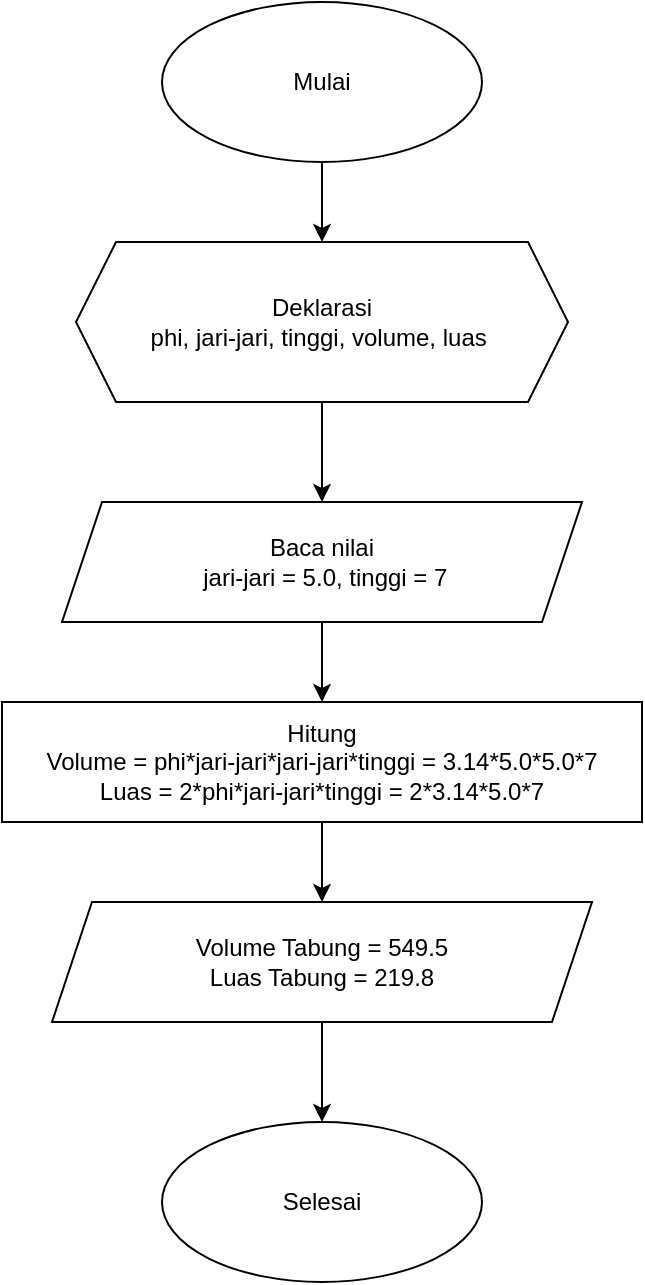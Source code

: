 <mxfile version="20.3.3" type="google"><diagram id="C5RBs43oDa-KdzZeNtuy" name="Page-1"><mxGraphModel grid="1" page="1" gridSize="10" guides="1" tooltips="1" connect="1" arrows="1" fold="1" pageScale="1" pageWidth="827" pageHeight="1169" math="0" shadow="0"><root><mxCell id="WIyWlLk6GJQsqaUBKTNV-0"/><mxCell id="WIyWlLk6GJQsqaUBKTNV-1" parent="WIyWlLk6GJQsqaUBKTNV-0"/><mxCell id="pPpzfc4e26jHkdZqe_Qt-13" value="" style="edgeStyle=orthogonalEdgeStyle;rounded=0;orthogonalLoop=1;jettySize=auto;html=1;" edge="1" parent="WIyWlLk6GJQsqaUBKTNV-1" source="pPpzfc4e26jHkdZqe_Qt-0" target="pPpzfc4e26jHkdZqe_Qt-3"><mxGeometry relative="1" as="geometry"/></mxCell><mxCell id="pPpzfc4e26jHkdZqe_Qt-0" value="Deklarasi &lt;br&gt;phi, jari-jari, tinggi, volume, luas&amp;nbsp;" style="shape=hexagon;perimeter=hexagonPerimeter2;whiteSpace=wrap;html=1;fixedSize=1;" vertex="1" parent="WIyWlLk6GJQsqaUBKTNV-1"><mxGeometry x="272" y="140" width="246" height="80" as="geometry"/></mxCell><mxCell id="pPpzfc4e26jHkdZqe_Qt-14" value="" style="edgeStyle=orthogonalEdgeStyle;rounded=0;orthogonalLoop=1;jettySize=auto;html=1;" edge="1" parent="WIyWlLk6GJQsqaUBKTNV-1" source="pPpzfc4e26jHkdZqe_Qt-3" target="pPpzfc4e26jHkdZqe_Qt-7"><mxGeometry relative="1" as="geometry"/></mxCell><mxCell id="pPpzfc4e26jHkdZqe_Qt-3" value="Baca nilai&lt;br&gt;&amp;nbsp;jari-jari = 5.0, tinggi = 7" style="shape=parallelogram;perimeter=parallelogramPerimeter;whiteSpace=wrap;html=1;fixedSize=1;" vertex="1" parent="WIyWlLk6GJQsqaUBKTNV-1"><mxGeometry x="265" y="270" width="260" height="60" as="geometry"/></mxCell><mxCell id="pPpzfc4e26jHkdZqe_Qt-12" value="" style="edgeStyle=orthogonalEdgeStyle;rounded=0;orthogonalLoop=1;jettySize=auto;html=1;" edge="1" parent="WIyWlLk6GJQsqaUBKTNV-1" source="pPpzfc4e26jHkdZqe_Qt-4" target="pPpzfc4e26jHkdZqe_Qt-0"><mxGeometry relative="1" as="geometry"/></mxCell><mxCell id="pPpzfc4e26jHkdZqe_Qt-4" value="Mulai" style="ellipse;whiteSpace=wrap;html=1;" vertex="1" parent="WIyWlLk6GJQsqaUBKTNV-1"><mxGeometry x="315" y="20" width="160" height="80" as="geometry"/></mxCell><mxCell id="pPpzfc4e26jHkdZqe_Qt-15" value="" style="edgeStyle=orthogonalEdgeStyle;rounded=0;orthogonalLoop=1;jettySize=auto;html=1;" edge="1" parent="WIyWlLk6GJQsqaUBKTNV-1" source="pPpzfc4e26jHkdZqe_Qt-7" target="pPpzfc4e26jHkdZqe_Qt-9"><mxGeometry relative="1" as="geometry"/></mxCell><mxCell id="pPpzfc4e26jHkdZqe_Qt-7" value="Hitung&lt;br&gt;Volume = phi*jari-jari*jari-jari*tinggi = 3.14*5.0*5.0*7&lt;br&gt;Luas = 2*phi*jari-jari*tinggi = 2*3.14*5.0*7" style="rounded=0;whiteSpace=wrap;html=1;" vertex="1" parent="WIyWlLk6GJQsqaUBKTNV-1"><mxGeometry x="235" y="370" width="320" height="60" as="geometry"/></mxCell><mxCell id="pPpzfc4e26jHkdZqe_Qt-16" value="" style="edgeStyle=orthogonalEdgeStyle;rounded=0;orthogonalLoop=1;jettySize=auto;html=1;" edge="1" parent="WIyWlLk6GJQsqaUBKTNV-1" source="pPpzfc4e26jHkdZqe_Qt-9" target="pPpzfc4e26jHkdZqe_Qt-10"><mxGeometry relative="1" as="geometry"/></mxCell><mxCell id="pPpzfc4e26jHkdZqe_Qt-9" value="Volume Tabung = 549.5&lt;br&gt;Luas Tabung = 219.8" style="shape=parallelogram;perimeter=parallelogramPerimeter;whiteSpace=wrap;html=1;fixedSize=1;" vertex="1" parent="WIyWlLk6GJQsqaUBKTNV-1"><mxGeometry x="260" y="470" width="270" height="60" as="geometry"/></mxCell><mxCell id="pPpzfc4e26jHkdZqe_Qt-10" value="Selesai" style="ellipse;whiteSpace=wrap;html=1;" vertex="1" parent="WIyWlLk6GJQsqaUBKTNV-1"><mxGeometry x="315" y="580" width="160" height="80" as="geometry"/></mxCell></root></mxGraphModel></diagram></mxfile>